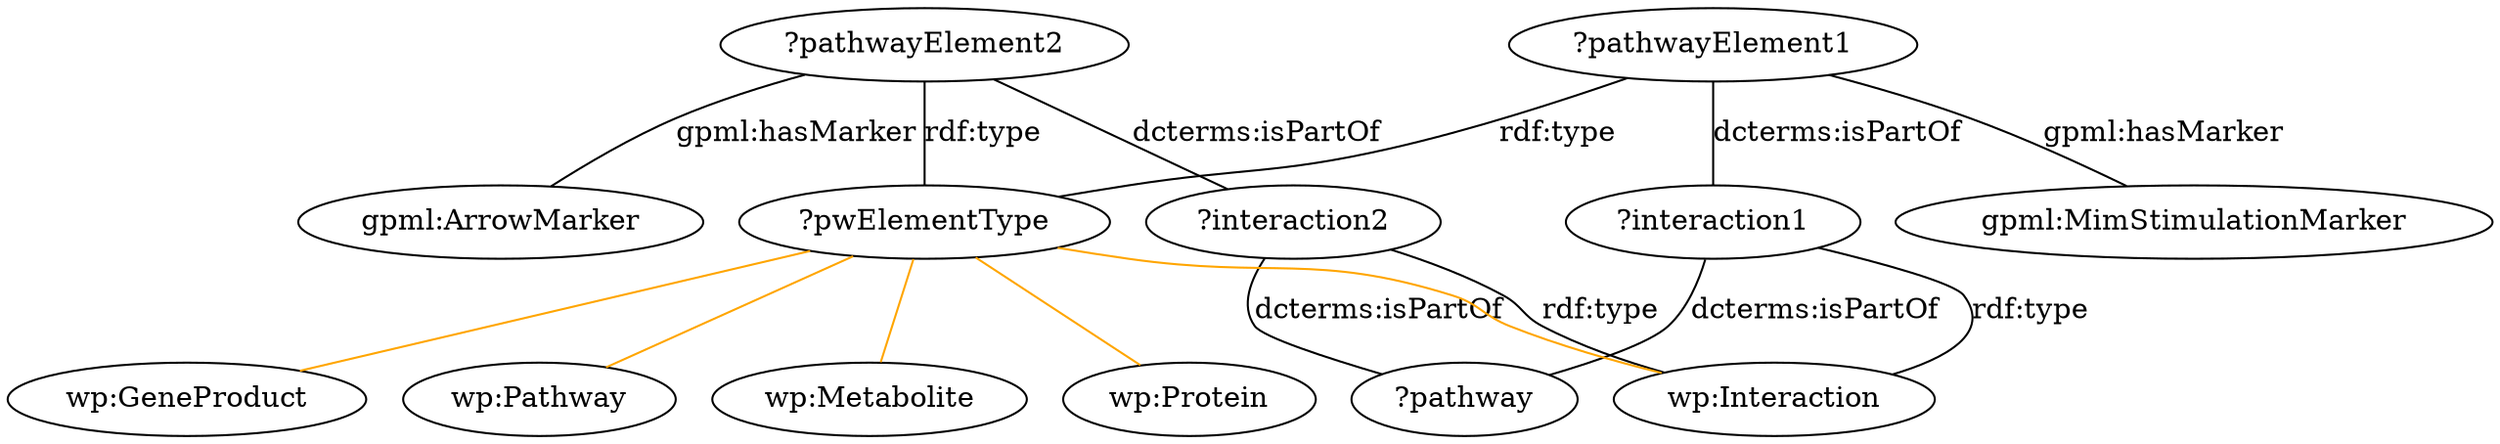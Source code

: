 graph G {
overlap=scale;

interactionUrl1 [label="?interaction1"]
interactionUrl2 [label="?interaction2"]
wpInteraction [label="wp:Interaction", URL="http://vocabularies.wikipathways.org/wp#Interaction"]
pathwayUrl [label="?pathway"]
pathwayElement1 [label="?pathwayElement1"]
pathwayElement2 [label="?pathwayElement2"]
pwElementType [label="?pwElementType"]
mimStimulationMarker [label="gpml:MimStimulationMarker"]
arrowMarker [label="gpml:ArrowMarker"]
wpGeneProduct [label="wp:GeneProduct", URL="http://vocabularies.wikipathways.org/wp#GeneProduct"]
wpMetabolite [label="wp:Metabolite", URL="http://vocabularies.wikipathways.org/wp#Metabolite"]
wpProtein [label="wp:Protein", URL="http://vocabularies.wikipathways.org/wp#Protein"]
wpInteraction [label="wp:Interaction", URL="http://vocabularies.wikipathways.org/wp#Interaction"]
wpPathway [label="wp:Pathway", URL="http://vocabularies.wikipathways.org/wp#Pathway"]

interactionUrl1 -- wpInteraction [label="rdf:type", URL="http://www.w3.org/1999/02/22-rdf-syntax-ns#type"]
interactionUrl1 -- pathwayUrl [label="dcterms:isPartOf", URL="http://purl.org/dc/terms/isPartOf"]
interactionUrl2 -- wpInteraction [label="rdf:type", URL="http://www.w3.org/1999/02/22-rdf-syntax-ns#type"]
interactionUrl2 -- pathwayUrl [label="dcterms:isPartOf", URL="http://purl.org/dc/terms/isPartOf"]
pathwayElement1 -- interactionUrl1 [label="dcterms:isPartOf", URL="http://purl.org/dc/terms/isPartOf"]
pathwayElement2 -- interactionUrl2 [label="dcterms:isPartOf", URL="http://purl.org/dc/terms/isPartOf"]
pathwayElement1 -- pwElementType [label="rdf:type", URL="http://www.w3.org/1999/02/22-rdf-syntax-ns#type"]
pathwayElement2 -- pwElementType [label="rdf:type", URL="http://www.w3.org/1999/02/22-rdf-syntax-ns#type"]
pathwayElement1 -- mimStimulationMarker [label="gpml:hasMarker", URL="http://vocabularies.wikipathways.org/gpml#hasMarker"]
pathwayElement2 -- arrowMarker [label="gpml:hasMarker", URL="http://vocabularies.wikipathways.org/gpml#hasMarker"]
pwElementType -- wpGeneProduct [color=orange]
pwElementType -- wpMetabolite [color=orange]
pwElementType -- wpProtein [color=orange]
pwElementType -- wpInteraction [color=orange]
pwElementType -- wpPathway [color=orange]

}

